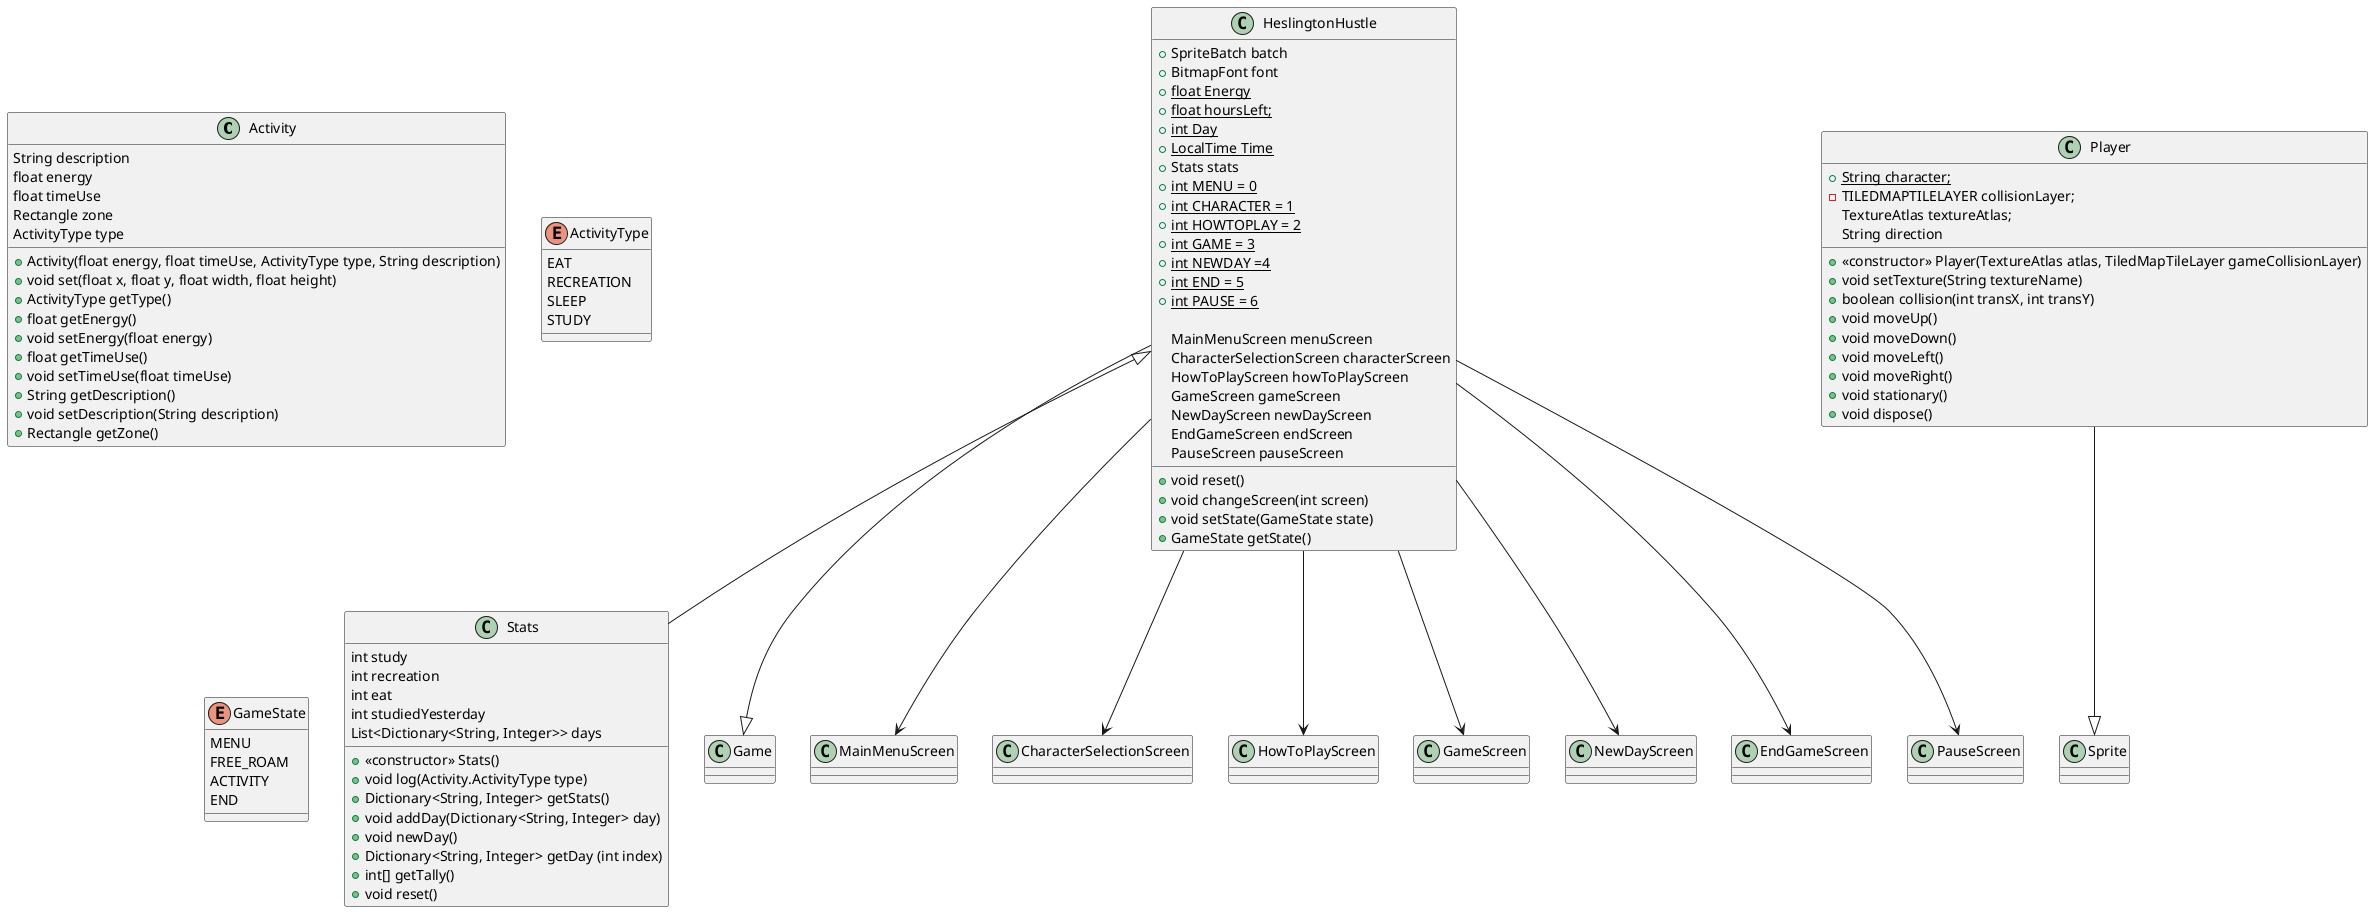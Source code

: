 @startuml
'https://plantuml.com/class-diagram

class Activity {
    String description
    float energy
    float timeUse
    Rectangle zone
    ActivityType type
    'enum ActivityType

    + Activity(float energy, float timeUse, ActivityType type, String description)
    + void set(float x, float y, float width, float height)
    + ActivityType getType()
    + float getEnergy()
    + void setEnergy(float energy)
    + float getTimeUse()
    + void setTimeUse(float timeUse)
    + String getDescription()
    + void setDescription(String description)
    + Rectangle getZone()
}

enum ActivityType{
    EAT
    RECREATION
    SLEEP
    STUDY
}

class HeslingtonHustle{
    + SpriteBatch batch
    + BitmapFont font
    + {static} float Energy
    + {static} float hoursLeft;
    + {static} int Day
    + {static} LocalTime Time
    + Stats stats
    + int {static} MENU = 0
    + int {static} CHARACTER = 1
    + int {static} HOWTOPLAY = 2
    + int {static} GAME = 3
    + int {static} NEWDAY =4
    + int {static} END = 5
    + int {static} PAUSE = 6

    MainMenuScreen menuScreen
    CharacterSelectionScreen characterScreen
    HowToPlayScreen howToPlayScreen
    GameScreen gameScreen
    NewDayScreen newDayScreen
    EndGameScreen endScreen
    PauseScreen pauseScreen

    + void reset()
    + void changeScreen(int screen)
    + void setState(GameState state)
    + GameState getState()

    /'These need to be overwritten
    + void create()
    + void reset()
    + void render()
    + void resize(int width, int height)
    + void pause()
    + void resume()
    + void dispose()
    '/
}

enum GameState{
    MENU
    FREE_ROAM
    ACTIVITY
    END
    }

class Player{
    + {static} String character;
    - TILEDMAPTILELAYER collisionLayer;
    TextureAtlas textureAtlas;
    String direction

    + <<constructor>> Player(TextureAtlas atlas, TiledMapTileLayer gameCollisionLayer)
    + void setTexture(String textureName)
    + boolean collision(int transX, int transY)
    + void moveUp()
    + void moveDown()
    + void moveLeft()
    + void moveRight()
    + void stationary()
    + void dispose()
}

class Stats{
    int study
    int recreation
    int eat
    int studiedYesterday
    List<Dictionary<String, Integer>> days

    + <<constructor>> Stats()
    + void log(Activity.ActivityType type)
    'Log throws an exception, how to include that?
    + Dictionary<String, Integer> getStats()
    + void addDay(Dictionary<String, Integer> day)
    + void newDay()
    + Dictionary<String, Integer> getDay (int index)
    + int[] getTally()
    + void reset()
}

HeslingtonHustle --|> Game
HeslingtonHustle <|-- Stats
HeslingtonHustle --> MainMenuScreen
HeslingtonHustle --> CharacterSelectionScreen
HeslingtonHustle --> HowToPlayScreen
HeslingtonHustle --> GameScreen
HeslingtonHustle --> NewDayScreen
HeslingtonHustle --> EndGameScreen
HeslingtonHustle --> PauseScreen
Player --|> Sprite
@enduml